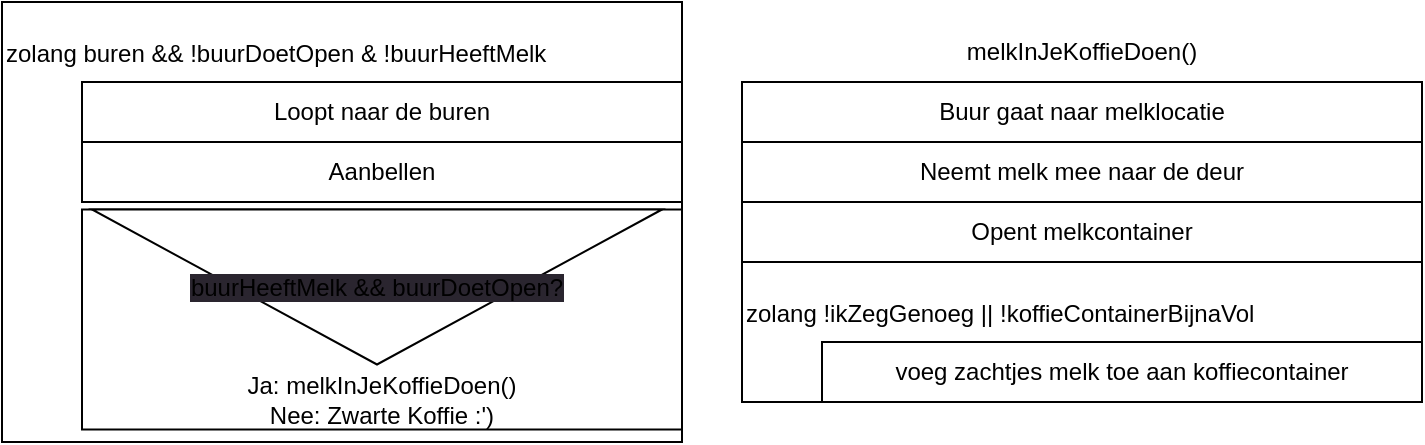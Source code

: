 <mxfile>
    <diagram id="QgMPuGgPR5AQqu9X52u9" name="Page-1">
        <mxGraphModel dx="744" dy="368" grid="1" gridSize="10" guides="1" tooltips="1" connect="1" arrows="1" fold="1" page="1" pageScale="1" pageWidth="850" pageHeight="1100" math="0" shadow="0">
            <root>
                <mxCell id="0"/>
                <mxCell id="1" parent="0"/>
                <mxCell id="5" value="&lt;p style=&quot;line-height: 120%;&quot;&gt;&lt;span style=&quot;text-align: center;&quot;&gt;zolang !ikZegGenoeg || !koffieContainerBijnaVol&lt;/span&gt;&lt;br&gt;&lt;/p&gt;" style="rounded=0;whiteSpace=wrap;html=1;align=left;fillColor=default;perimeterSpacing=0;horizontal=1;verticalAlign=top;" vertex="1" parent="1">
                    <mxGeometry x="470" y="220" width="340" height="70" as="geometry"/>
                </mxCell>
                <mxCell id="6" value="voeg zachtjes melk toe aan koffiecontainer" style="rounded=0;whiteSpace=wrap;html=1;" vertex="1" parent="1">
                    <mxGeometry x="510" y="260" width="300" height="30" as="geometry"/>
                </mxCell>
                <mxCell id="8" value="Buur gaat naar melklocatie" style="rounded=0;whiteSpace=wrap;html=1;fillColor=default;" vertex="1" parent="1">
                    <mxGeometry x="470" y="130" width="340" height="30" as="geometry"/>
                </mxCell>
                <mxCell id="9" value="Neemt melk mee naar de deur" style="rounded=0;whiteSpace=wrap;html=1;fillColor=default;" vertex="1" parent="1">
                    <mxGeometry x="470" y="160" width="340" height="30" as="geometry"/>
                </mxCell>
                <mxCell id="10" value="Opent melkcontainer" style="rounded=0;whiteSpace=wrap;html=1;fillColor=default;" vertex="1" parent="1">
                    <mxGeometry x="470" y="190" width="340" height="30" as="geometry"/>
                </mxCell>
                <mxCell id="34" value="&lt;p style=&quot;line-height: 120%;&quot;&gt;zolang buren &amp;amp;&amp;amp; !buurDoetOpen &amp;amp; !buurHeeftMelk&lt;/p&gt;" style="rounded=0;whiteSpace=wrap;html=1;align=left;fillColor=default;perimeterSpacing=0;horizontal=1;verticalAlign=top;" vertex="1" parent="1">
                    <mxGeometry x="100" y="90" width="340" height="220" as="geometry"/>
                </mxCell>
                <mxCell id="35" value="&lt;span style=&quot;text-align: left;&quot;&gt;melkInJeKoffieDoen()&lt;/span&gt;" style="rounded=0;whiteSpace=wrap;html=1;opacity=0;" vertex="1" parent="1">
                    <mxGeometry x="470" y="100" width="340" height="30" as="geometry"/>
                </mxCell>
                <mxCell id="36" value="" style="rounded=0;whiteSpace=wrap;html=1;fillColor=default;" vertex="1" parent="1">
                    <mxGeometry x="140" y="193.75" width="300" height="110" as="geometry"/>
                </mxCell>
                <mxCell id="37" value="Ja: melkInJeKoffieDoen()&lt;br&gt;Nee: Zwarte Koffie :')" style="rounded=0;whiteSpace=wrap;html=1;fillColor=default;opacity=0;" vertex="1" parent="1">
                    <mxGeometry x="140" y="273.75" width="300" height="30" as="geometry"/>
                </mxCell>
                <mxCell id="38" value="&lt;span style=&quot;text-align: left; background-color: rgb(42, 37, 47);&quot;&gt;buurHeeftMelk &amp;amp;&amp;amp; buurDoetOpen?&lt;br&gt;&lt;/span&gt;" style="triangle;whiteSpace=wrap;html=1;fillColor=default;rotation=90;horizontal=0;" vertex="1" parent="1">
                    <mxGeometry x="248.75" y="90" width="77.5" height="285" as="geometry"/>
                </mxCell>
                <mxCell id="39" value="Loopt naar de buren" style="rounded=0;whiteSpace=wrap;html=1;" vertex="1" parent="1">
                    <mxGeometry x="140" y="130" width="300" height="30" as="geometry"/>
                </mxCell>
                <mxCell id="40" value="Aanbellen" style="rounded=0;whiteSpace=wrap;html=1;" vertex="1" parent="1">
                    <mxGeometry x="140" y="160" width="300" height="30" as="geometry"/>
                </mxCell>
            </root>
        </mxGraphModel>
    </diagram>
</mxfile>